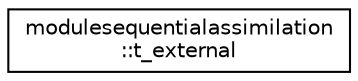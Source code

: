 digraph "Graphical Class Hierarchy"
{
 // LATEX_PDF_SIZE
  edge [fontname="Helvetica",fontsize="10",labelfontname="Helvetica",labelfontsize="10"];
  node [fontname="Helvetica",fontsize="10",shape=record];
  rankdir="LR";
  Node0 [label="modulesequentialassimilation\l::t_external",height=0.2,width=0.4,color="black", fillcolor="white", style="filled",URL="$structmodulesequentialassimilation_1_1t__external.html",tooltip=" "];
}
